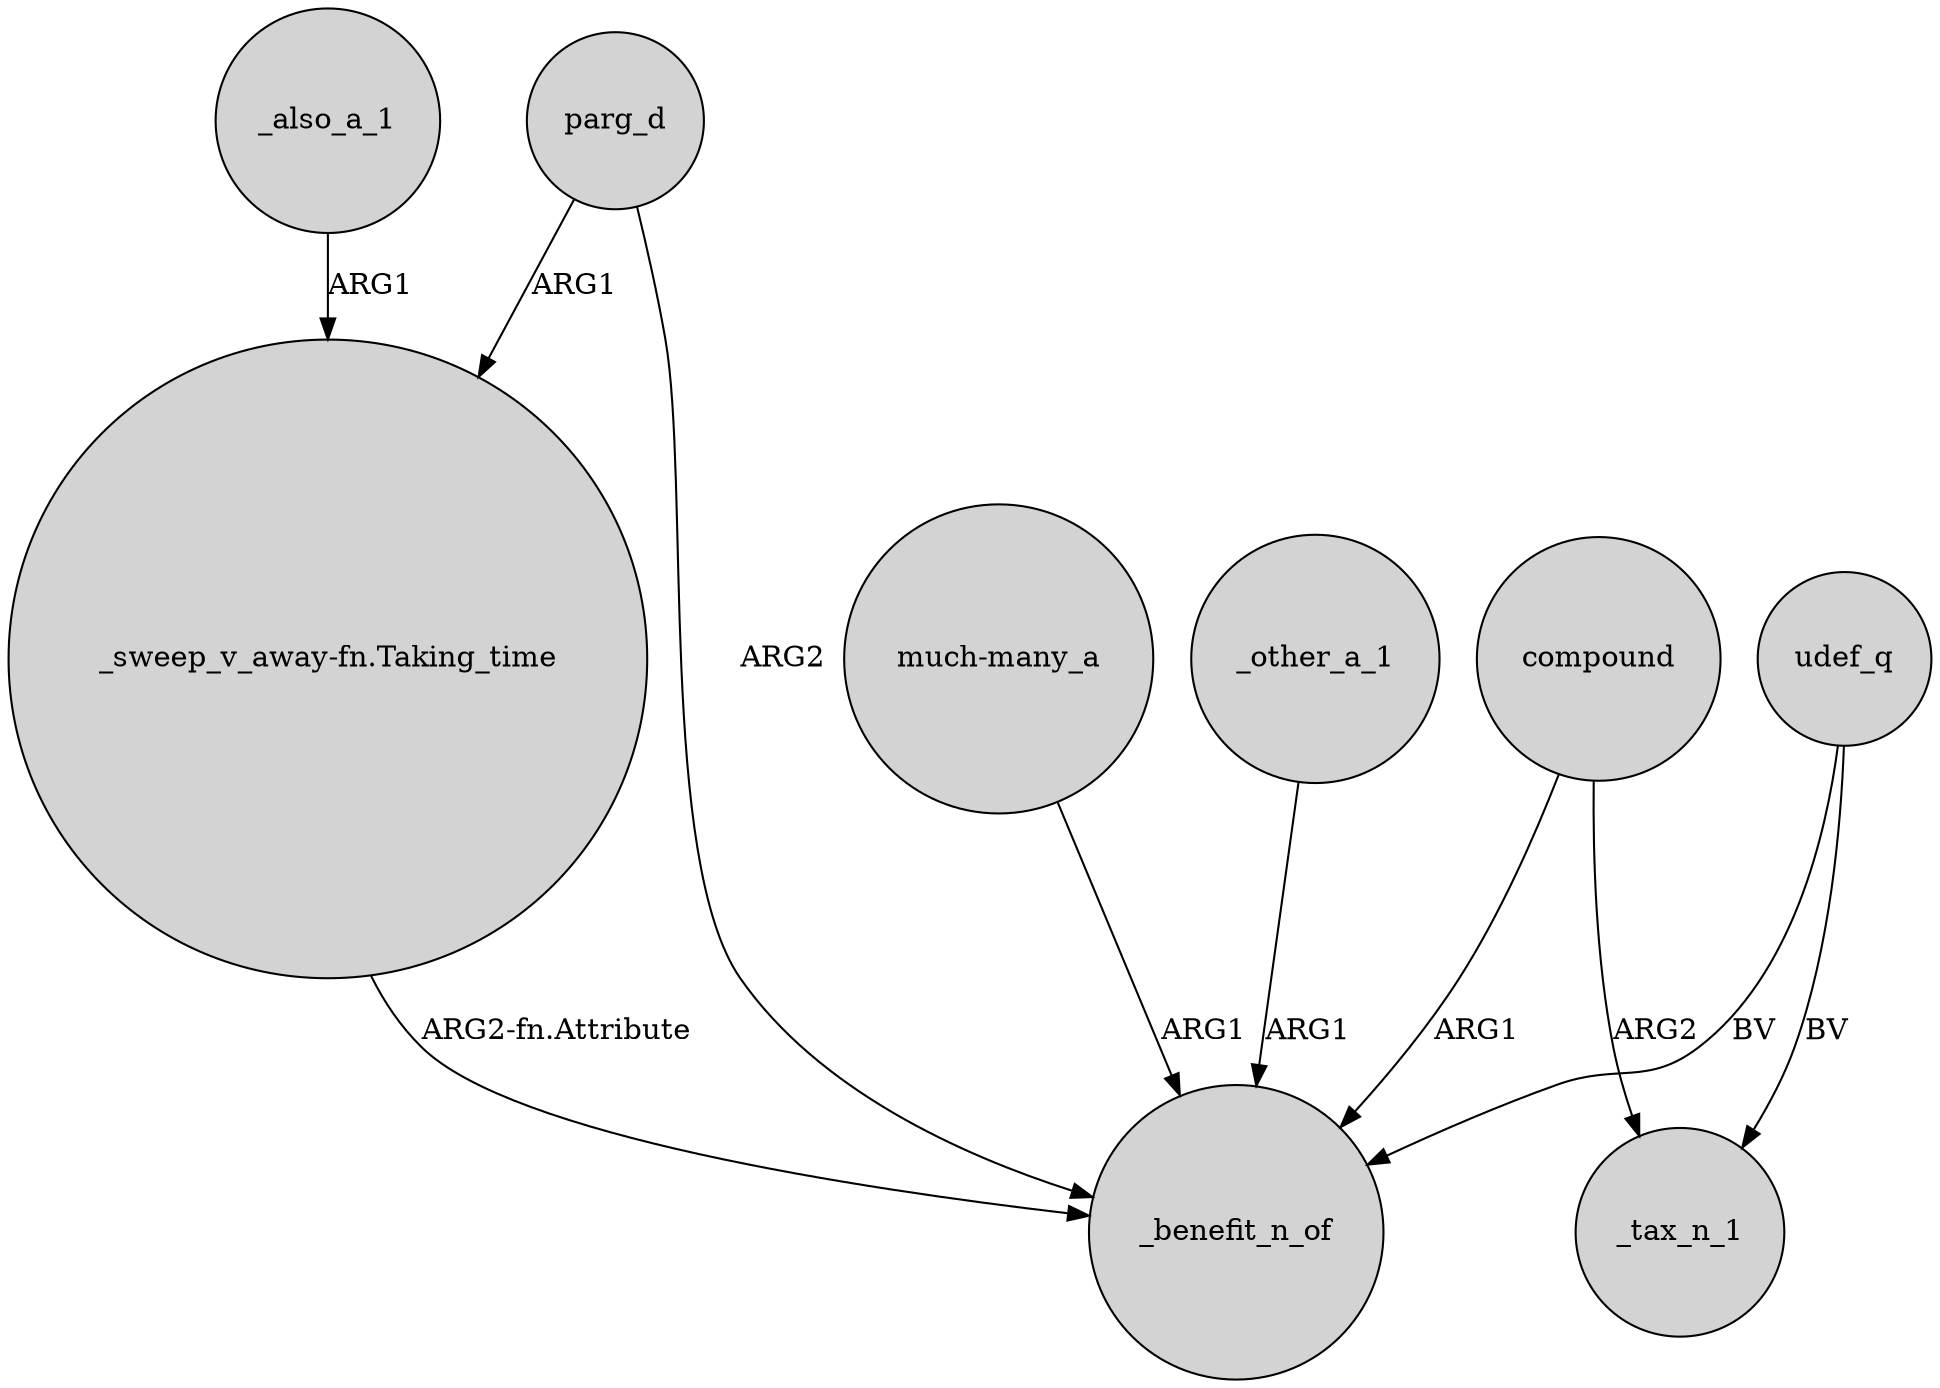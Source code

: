 digraph {
	node [shape=circle style=filled]
	_also_a_1 -> "_sweep_v_away-fn.Taking_time" [label=ARG1]
	parg_d -> _benefit_n_of [label=ARG2]
	parg_d -> "_sweep_v_away-fn.Taking_time" [label=ARG1]
	"_sweep_v_away-fn.Taking_time" -> _benefit_n_of [label="ARG2-fn.Attribute"]
	"much-many_a" -> _benefit_n_of [label=ARG1]
	_other_a_1 -> _benefit_n_of [label=ARG1]
	compound -> _tax_n_1 [label=ARG2]
	compound -> _benefit_n_of [label=ARG1]
	udef_q -> _benefit_n_of [label=BV]
	udef_q -> _tax_n_1 [label=BV]
}
